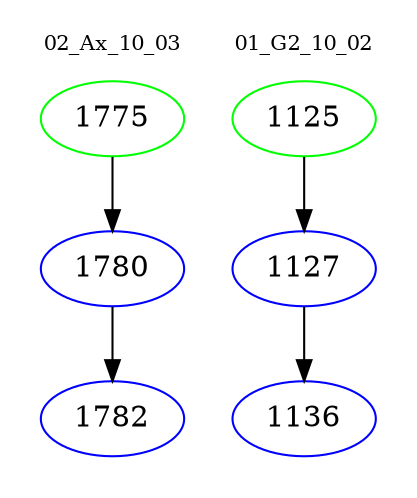 digraph{
subgraph cluster_0 {
color = white
label = "02_Ax_10_03";
fontsize=10;
T0_1775 [label="1775", color="green"]
T0_1775 -> T0_1780 [color="black"]
T0_1780 [label="1780", color="blue"]
T0_1780 -> T0_1782 [color="black"]
T0_1782 [label="1782", color="blue"]
}
subgraph cluster_1 {
color = white
label = "01_G2_10_02";
fontsize=10;
T1_1125 [label="1125", color="green"]
T1_1125 -> T1_1127 [color="black"]
T1_1127 [label="1127", color="blue"]
T1_1127 -> T1_1136 [color="black"]
T1_1136 [label="1136", color="blue"]
}
}
